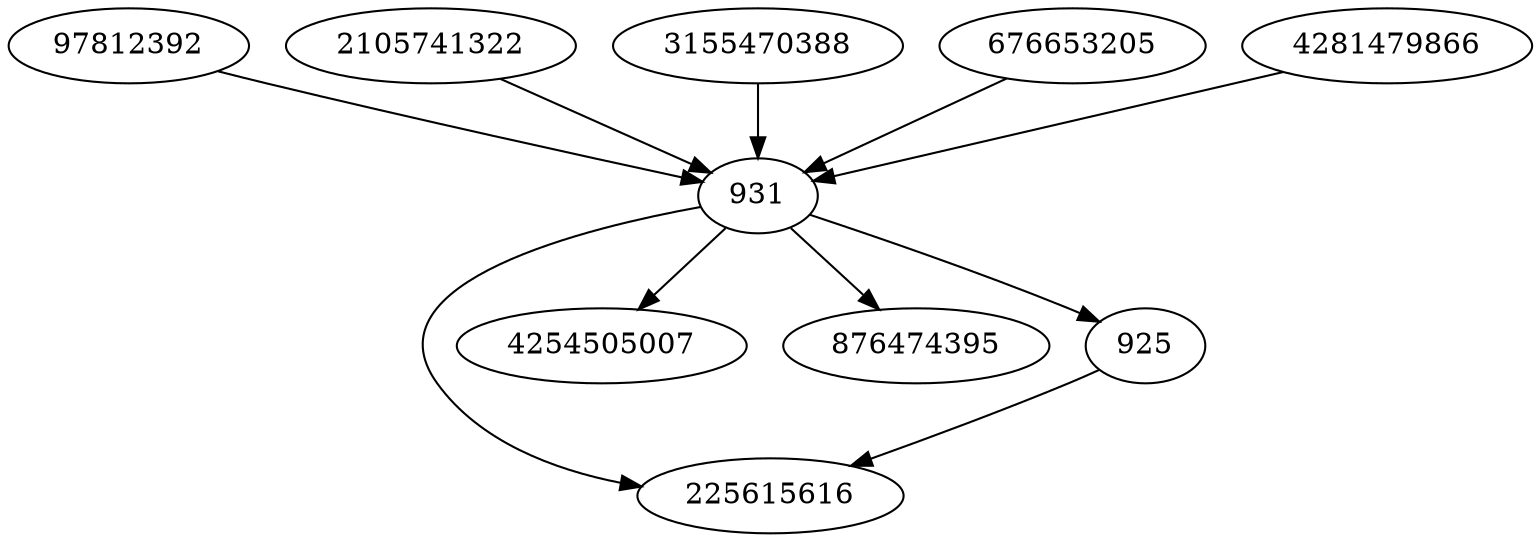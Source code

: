 strict digraph  {
225615616;
931;
97812392;
2105741322;
4254505007;
3155470388;
676653205;
4281479866;
876474395;
925;
931 -> 4254505007;
931 -> 876474395;
931 -> 925;
931 -> 225615616;
97812392 -> 931;
2105741322 -> 931;
3155470388 -> 931;
676653205 -> 931;
4281479866 -> 931;
925 -> 225615616;
}
